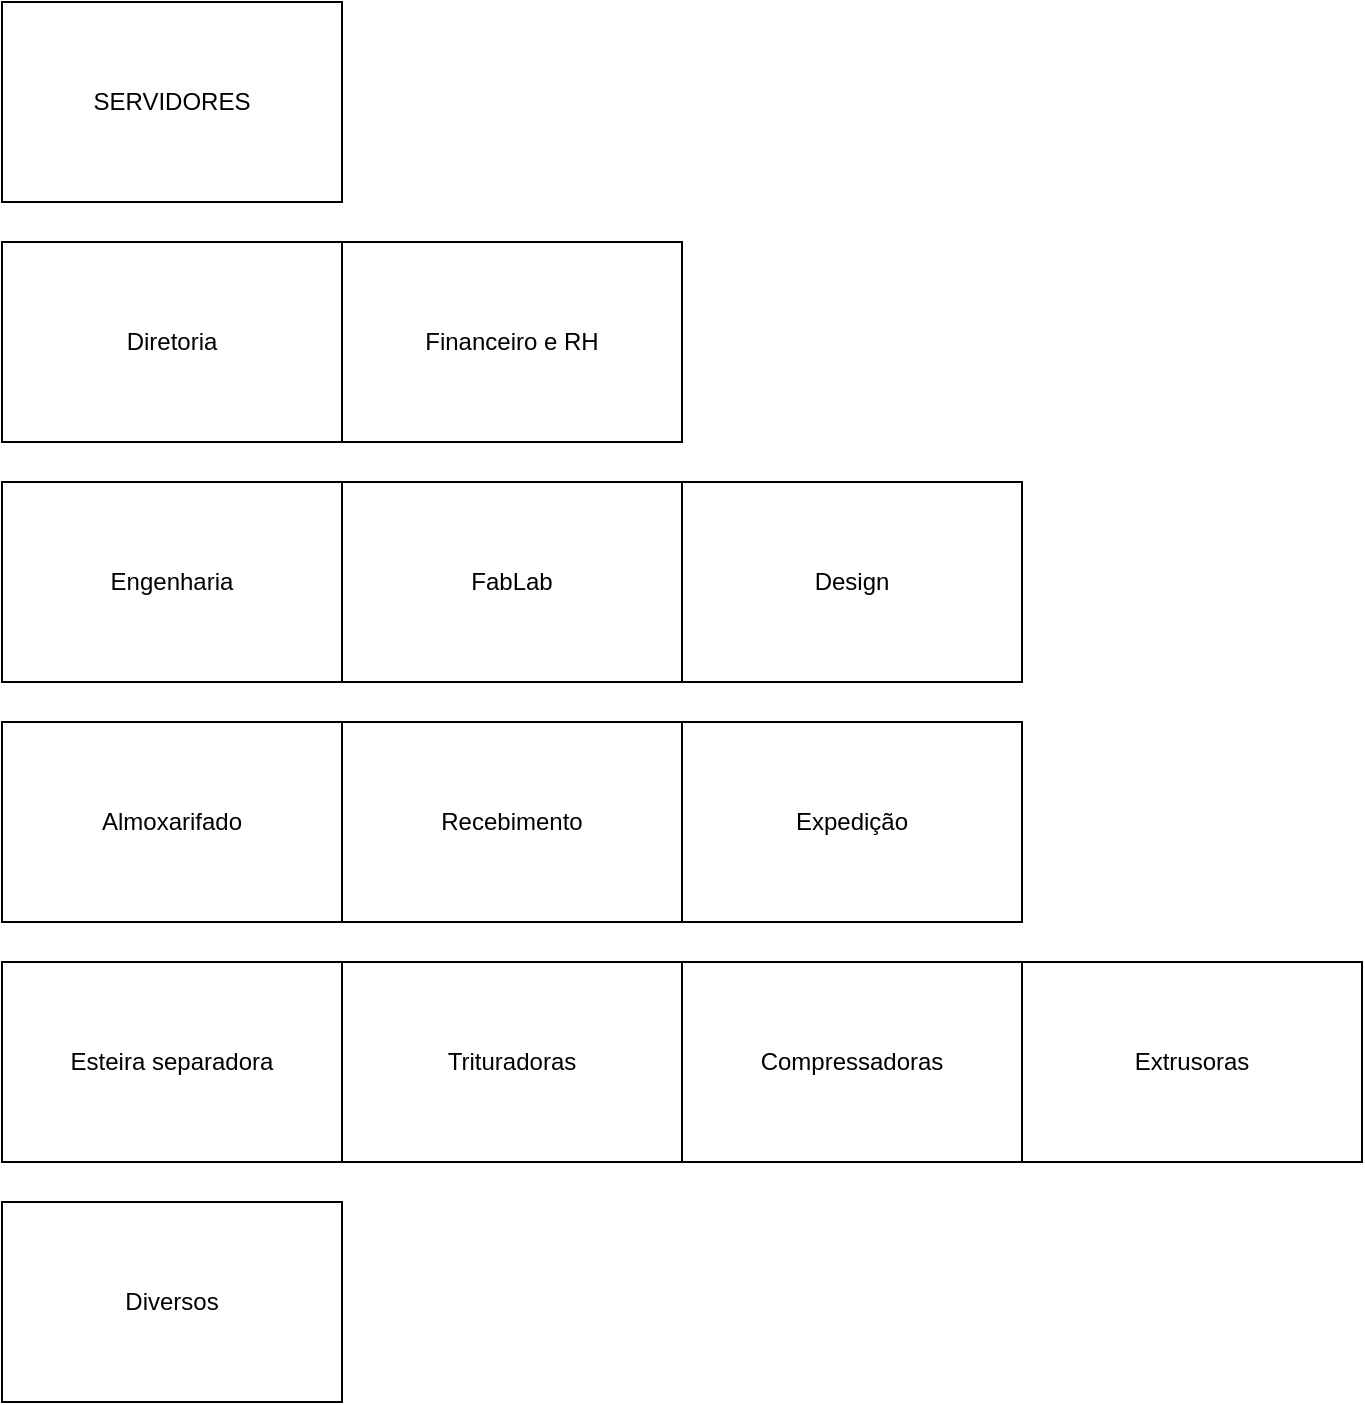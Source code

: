 <mxfile version="21.3.5" type="github">
  <diagram name="Página-1" id="y7Lh0UwERstkx_MNArbD">
    <mxGraphModel dx="1434" dy="764" grid="1" gridSize="10" guides="1" tooltips="1" connect="1" arrows="1" fold="1" page="1" pageScale="1" pageWidth="827" pageHeight="1169" math="0" shadow="0">
      <root>
        <mxCell id="0" />
        <mxCell id="1" parent="0" />
        <mxCell id="LwLsnrUyIC2hACuyLNrj-3" value="Diretoria" style="rounded=0;whiteSpace=wrap;html=1;" vertex="1" parent="1">
          <mxGeometry x="110" y="180" width="170" height="100" as="geometry" />
        </mxCell>
        <mxCell id="LwLsnrUyIC2hACuyLNrj-4" value="Financeiro e RH" style="rounded=0;whiteSpace=wrap;html=1;" vertex="1" parent="1">
          <mxGeometry x="280" y="180" width="170" height="100" as="geometry" />
        </mxCell>
        <mxCell id="LwLsnrUyIC2hACuyLNrj-5" value="Diversos" style="rounded=0;whiteSpace=wrap;html=1;" vertex="1" parent="1">
          <mxGeometry x="110" y="660" width="170" height="100" as="geometry" />
        </mxCell>
        <mxCell id="LwLsnrUyIC2hACuyLNrj-6" value="Engenharia" style="rounded=0;whiteSpace=wrap;html=1;" vertex="1" parent="1">
          <mxGeometry x="110" y="300" width="170" height="100" as="geometry" />
        </mxCell>
        <mxCell id="LwLsnrUyIC2hACuyLNrj-7" value="Almoxarifado" style="rounded=0;whiteSpace=wrap;html=1;" vertex="1" parent="1">
          <mxGeometry x="110" y="420" width="170" height="100" as="geometry" />
        </mxCell>
        <mxCell id="LwLsnrUyIC2hACuyLNrj-8" value="Design" style="rounded=0;whiteSpace=wrap;html=1;" vertex="1" parent="1">
          <mxGeometry x="450" y="300" width="170" height="100" as="geometry" />
        </mxCell>
        <mxCell id="LwLsnrUyIC2hACuyLNrj-9" value="FabLab" style="rounded=0;whiteSpace=wrap;html=1;" vertex="1" parent="1">
          <mxGeometry x="280" y="300" width="170" height="100" as="geometry" />
        </mxCell>
        <mxCell id="LwLsnrUyIC2hACuyLNrj-10" value="Recebimento" style="rounded=0;whiteSpace=wrap;html=1;" vertex="1" parent="1">
          <mxGeometry x="280" y="420" width="170" height="100" as="geometry" />
        </mxCell>
        <mxCell id="LwLsnrUyIC2hACuyLNrj-11" value="Expedição" style="rounded=0;whiteSpace=wrap;html=1;" vertex="1" parent="1">
          <mxGeometry x="450" y="420" width="170" height="100" as="geometry" />
        </mxCell>
        <mxCell id="LwLsnrUyIC2hACuyLNrj-12" value="Esteira separadora" style="rounded=0;whiteSpace=wrap;html=1;" vertex="1" parent="1">
          <mxGeometry x="110" y="540" width="170" height="100" as="geometry" />
        </mxCell>
        <mxCell id="LwLsnrUyIC2hACuyLNrj-13" value="Trituradoras" style="rounded=0;whiteSpace=wrap;html=1;" vertex="1" parent="1">
          <mxGeometry x="280" y="540" width="170" height="100" as="geometry" />
        </mxCell>
        <mxCell id="LwLsnrUyIC2hACuyLNrj-14" value="Compressadoras" style="rounded=0;whiteSpace=wrap;html=1;" vertex="1" parent="1">
          <mxGeometry x="450" y="540" width="170" height="100" as="geometry" />
        </mxCell>
        <mxCell id="LwLsnrUyIC2hACuyLNrj-15" value="Extrusoras" style="rounded=0;whiteSpace=wrap;html=1;" vertex="1" parent="1">
          <mxGeometry x="620" y="540" width="170" height="100" as="geometry" />
        </mxCell>
        <mxCell id="LwLsnrUyIC2hACuyLNrj-16" value="SERVIDORES" style="rounded=0;whiteSpace=wrap;html=1;" vertex="1" parent="1">
          <mxGeometry x="110" y="60" width="170" height="100" as="geometry" />
        </mxCell>
      </root>
    </mxGraphModel>
  </diagram>
</mxfile>

